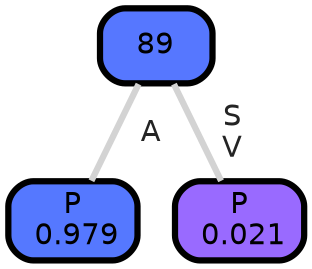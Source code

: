 graph Tree {
node [shape=box, style="filled, rounded",color="black",penwidth="3",fontcolor="black",                 fontname=helvetica] ;
graph [ranksep="0 equally", splines=straight,                 bgcolor=transparent, dpi=200] ;
edge [fontname=helvetica, fontweight=bold,fontcolor=grey14,color=lightgray] ;
0 [label="P
 0.979", fillcolor="#5578ff"] ;
1 [label="89", fillcolor="#5677ff"] ;
2 [label="P
 0.021", fillcolor="#996aff"] ;
1 -- 0 [label=" A",penwidth=3] ;
1 -- 2 [label=" S\n V",penwidth=3] ;
{rank = same;}}
